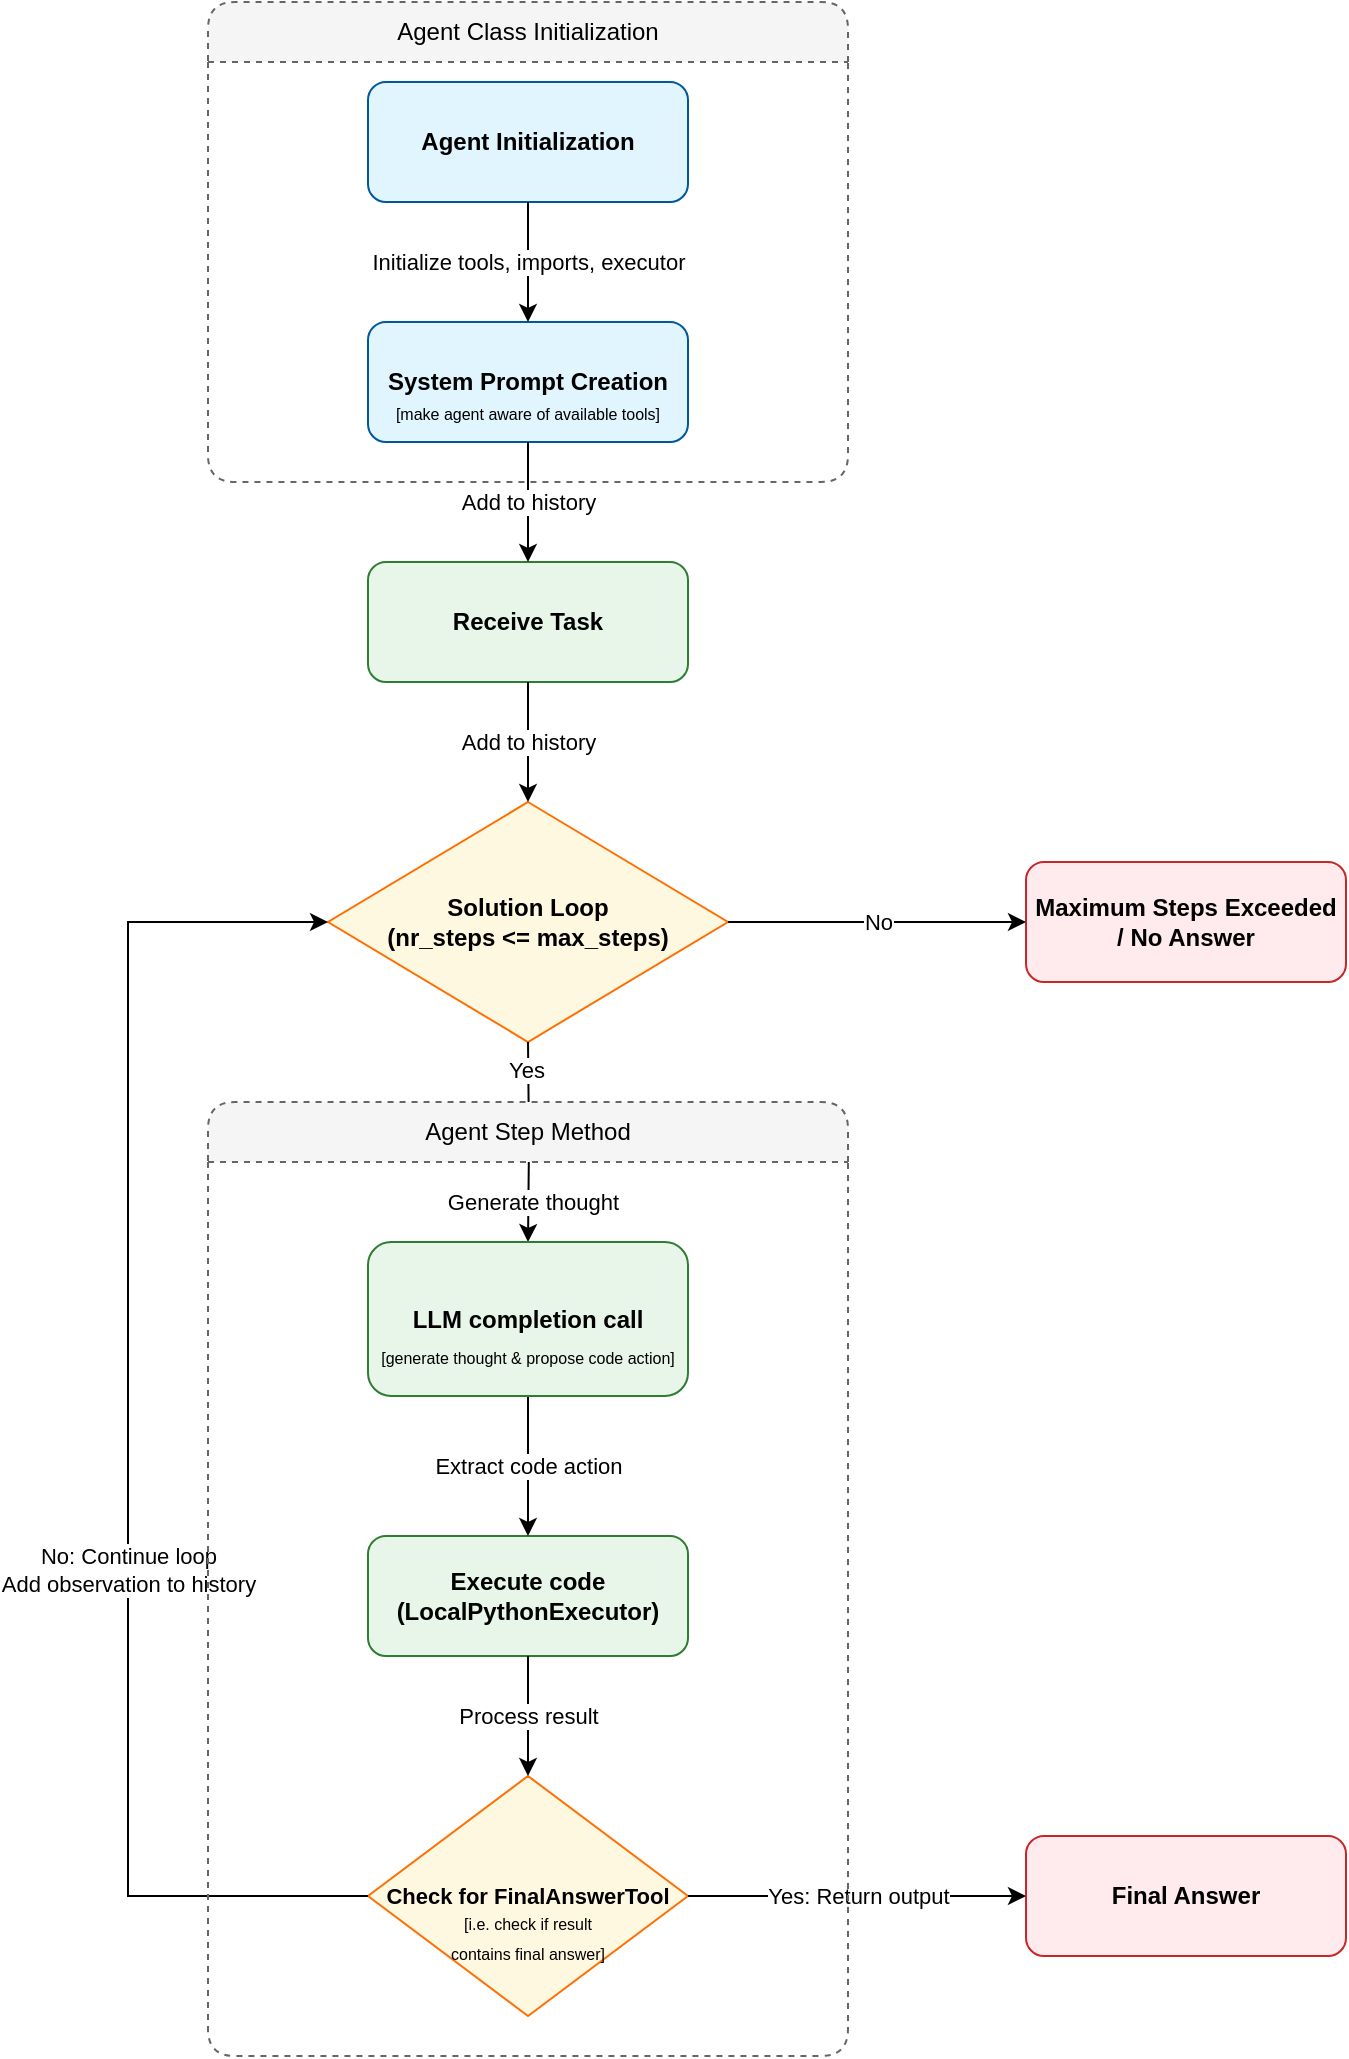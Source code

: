 <mxfile version="26.2.8">
  <diagram name="LLM Agent Workflow" id="FEIlhDXgywL5_TAaKdOH">
    <mxGraphModel dx="542" dy="368" grid="1" gridSize="10" guides="1" tooltips="1" connect="1" arrows="1" fold="1" page="1" pageScale="1" pageWidth="827" pageHeight="1169" math="0" shadow="0">
      <root>
        <mxCell id="0" />
        <mxCell id="1" parent="0" />
        <mxCell id="Rh3jeqqEsbUjfGCfX_CR-1" value="Agent Initialization" style="rounded=1;whiteSpace=wrap;html=1;fillColor=#e1f5fe;strokeColor=#01579b;fontStyle=1" parent="1" vertex="1">
          <mxGeometry x="320" y="40" width="160" height="60" as="geometry" />
        </mxCell>
        <mxCell id="Rh3jeqqEsbUjfGCfX_CR-2" value="System Prompt Creation" style="rounded=1;whiteSpace=wrap;html=1;fillColor=#e1f5fe;strokeColor=#01579b;fontStyle=1" parent="1" vertex="1">
          <mxGeometry x="320" y="160" width="160" height="60" as="geometry" />
        </mxCell>
        <mxCell id="Rh3jeqqEsbUjfGCfX_CR-3" value="Receive Task" style="rounded=1;whiteSpace=wrap;html=1;fillColor=#e8f5e9;strokeColor=#2e7d32;fontStyle=1" parent="1" vertex="1">
          <mxGeometry x="320" y="280" width="160" height="60" as="geometry" />
        </mxCell>
        <mxCell id="Rh3jeqqEsbUjfGCfX_CR-4" value="Solution Loop&lt;br&gt;(nr_steps &lt;= max_steps)" style="rhombus;whiteSpace=wrap;html=1;fillColor=#fff8e1;strokeColor=#ff6f00;fontStyle=1" parent="1" vertex="1">
          <mxGeometry x="300" y="400" width="200" height="120" as="geometry" />
        </mxCell>
        <mxCell id="Rh3jeqqEsbUjfGCfX_CR-6" value="Execute code&lt;br&gt;(LocalPythonExecutor)" style="rounded=1;whiteSpace=wrap;html=1;fillColor=#e8f5e9;strokeColor=#2e7d32;fontStyle=1" parent="1" vertex="1">
          <mxGeometry x="320" y="767" width="160" height="60" as="geometry" />
        </mxCell>
        <mxCell id="Rh3jeqqEsbUjfGCfX_CR-7" value="&lt;font style=&quot;font-size: 11px;&quot;&gt;Check for FinalAnswerTool&lt;/font&gt;" style="rhombus;whiteSpace=wrap;html=1;fillColor=#fff8e1;strokeColor=#ff6f00;fontStyle=1" parent="1" vertex="1">
          <mxGeometry x="320" y="887" width="160" height="120" as="geometry" />
        </mxCell>
        <mxCell id="Rh3jeqqEsbUjfGCfX_CR-8" value="Final Answer" style="rounded=1;whiteSpace=wrap;html=1;fillColor=#ffebee;strokeColor=#c62828;fontStyle=1" parent="1" vertex="1">
          <mxGeometry x="649" y="917" width="160" height="60" as="geometry" />
        </mxCell>
        <mxCell id="Rh3jeqqEsbUjfGCfX_CR-9" value="Maximum Steps Exceeded&lt;br&gt;/ No Answer" style="rounded=1;whiteSpace=wrap;html=1;fillColor=#ffebee;strokeColor=#c62828;fontStyle=1" parent="1" vertex="1">
          <mxGeometry x="649" y="430" width="160" height="60" as="geometry" />
        </mxCell>
        <mxCell id="Rh3jeqqEsbUjfGCfX_CR-10" value="Agent Class Initialization" style="shape=swimlane;startSize=30;html=1;whiteSpace=wrap;rounded=1;fillColor=#f5f5f5;strokeColor=#666666;dashed=1;" parent="1" vertex="1">
          <mxGeometry x="240" width="320" height="240" as="geometry" />
        </mxCell>
        <mxCell id="Rh3jeqqEsbUjfGCfX_CR-21" value="&lt;font style=&quot;font-size: 8px;&quot;&gt;[make agent aware of available tools]&lt;/font&gt;" style="text;html=1;align=center;verticalAlign=middle;whiteSpace=wrap;rounded=0;" parent="Rh3jeqqEsbUjfGCfX_CR-10" vertex="1">
          <mxGeometry x="35" y="190" width="250" height="30" as="geometry" />
        </mxCell>
        <mxCell id="Rh3jeqqEsbUjfGCfX_CR-12" value="Initialize tools, imports, executor" style="edgeStyle=orthogonalEdgeStyle;rounded=0;orthogonalLoop=1;jettySize=auto;html=1;exitX=0.5;exitY=1;exitDx=0;exitDy=0;entryX=0.5;entryY=0;entryDx=0;entryDy=0;" parent="1" source="Rh3jeqqEsbUjfGCfX_CR-1" target="Rh3jeqqEsbUjfGCfX_CR-2" edge="1">
          <mxGeometry relative="1" as="geometry" />
        </mxCell>
        <mxCell id="Rh3jeqqEsbUjfGCfX_CR-13" value="Add to history" style="edgeStyle=orthogonalEdgeStyle;rounded=0;orthogonalLoop=1;jettySize=auto;html=1;exitX=0.5;exitY=1;exitDx=0;exitDy=0;entryX=0.5;entryY=0;entryDx=0;entryDy=0;" parent="1" source="Rh3jeqqEsbUjfGCfX_CR-2" target="Rh3jeqqEsbUjfGCfX_CR-3" edge="1">
          <mxGeometry relative="1" as="geometry" />
        </mxCell>
        <mxCell id="Rh3jeqqEsbUjfGCfX_CR-14" value="Add to history" style="edgeStyle=orthogonalEdgeStyle;rounded=0;orthogonalLoop=1;jettySize=auto;html=1;exitX=0.5;exitY=1;exitDx=0;exitDy=0;entryX=0.5;entryY=0;entryDx=0;entryDy=0;" parent="1" source="Rh3jeqqEsbUjfGCfX_CR-3" target="Rh3jeqqEsbUjfGCfX_CR-4" edge="1">
          <mxGeometry relative="1" as="geometry" />
        </mxCell>
        <mxCell id="Rh3jeqqEsbUjfGCfX_CR-15" value="&lt;span style=&quot;white-space: pre;&quot;&gt;&#x9;&lt;/span&gt;Generate thought" style="edgeStyle=orthogonalEdgeStyle;rounded=0;orthogonalLoop=1;jettySize=auto;html=1;exitX=0.5;exitY=1;exitDx=0;exitDy=0;entryX=0.5;entryY=0;entryDx=0;entryDy=0;" parent="1" target="Rh3jeqqEsbUjfGCfX_CR-5" edge="1">
          <mxGeometry x="0.602" y="-10" relative="1" as="geometry">
            <mxPoint x="400" y="520" as="sourcePoint" />
            <mxPoint x="400" y="600" as="targetPoint" />
            <mxPoint as="offset" />
          </mxGeometry>
        </mxCell>
        <mxCell id="Rh3jeqqEsbUjfGCfX_CR-28" value="Yes" style="edgeLabel;html=1;align=center;verticalAlign=middle;resizable=0;points=[];" parent="Rh3jeqqEsbUjfGCfX_CR-15" vertex="1" connectable="0">
          <mxGeometry x="-0.733" y="-1" relative="1" as="geometry">
            <mxPoint as="offset" />
          </mxGeometry>
        </mxCell>
        <mxCell id="Rh3jeqqEsbUjfGCfX_CR-16" value="Extract code action" style="edgeStyle=orthogonalEdgeStyle;rounded=0;orthogonalLoop=1;jettySize=auto;html=1;exitX=0.5;exitY=1;exitDx=0;exitDy=0;entryX=0.5;entryY=0;entryDx=0;entryDy=0;" parent="1" source="Rh3jeqqEsbUjfGCfX_CR-5" target="Rh3jeqqEsbUjfGCfX_CR-6" edge="1">
          <mxGeometry relative="1" as="geometry" />
        </mxCell>
        <mxCell id="Rh3jeqqEsbUjfGCfX_CR-17" value="Process result" style="edgeStyle=orthogonalEdgeStyle;rounded=0;orthogonalLoop=1;jettySize=auto;html=1;exitX=0.5;exitY=1;exitDx=0;exitDy=0;entryX=0.5;entryY=0;entryDx=0;entryDy=0;" parent="1" source="Rh3jeqqEsbUjfGCfX_CR-6" target="Rh3jeqqEsbUjfGCfX_CR-7" edge="1">
          <mxGeometry relative="1" as="geometry" />
        </mxCell>
        <mxCell id="Rh3jeqqEsbUjfGCfX_CR-18" value="Yes: Return output" style="edgeStyle=orthogonalEdgeStyle;rounded=0;orthogonalLoop=1;jettySize=auto;html=1;exitX=1;exitY=0.5;exitDx=0;exitDy=0;entryX=0;entryY=0.5;entryDx=0;entryDy=0;" parent="1" source="Rh3jeqqEsbUjfGCfX_CR-7" target="Rh3jeqqEsbUjfGCfX_CR-8" edge="1">
          <mxGeometry relative="1" as="geometry" />
        </mxCell>
        <mxCell id="Rh3jeqqEsbUjfGCfX_CR-19" value="No: Continue loop&lt;br&gt;Add observation to history" style="edgeStyle=orthogonalEdgeStyle;rounded=0;orthogonalLoop=1;jettySize=auto;html=1;exitX=0;exitY=0.5;exitDx=0;exitDy=0;entryX=0;entryY=0.5;entryDx=0;entryDy=0;" parent="1" source="Rh3jeqqEsbUjfGCfX_CR-7" target="Rh3jeqqEsbUjfGCfX_CR-4" edge="1">
          <mxGeometry x="-0.2" relative="1" as="geometry">
            <Array as="points">
              <mxPoint x="200" y="947" />
              <mxPoint x="200" y="460" />
            </Array>
            <mxPoint as="offset" />
          </mxGeometry>
        </mxCell>
        <mxCell id="Rh3jeqqEsbUjfGCfX_CR-20" value="No" style="edgeStyle=orthogonalEdgeStyle;rounded=0;orthogonalLoop=1;jettySize=auto;html=1;exitX=1;exitY=0.5;exitDx=0;exitDy=0;entryX=0;entryY=0.5;entryDx=0;entryDy=0;" parent="1" source="Rh3jeqqEsbUjfGCfX_CR-4" target="Rh3jeqqEsbUjfGCfX_CR-9" edge="1">
          <mxGeometry relative="1" as="geometry" />
        </mxCell>
        <mxCell id="Rh3jeqqEsbUjfGCfX_CR-22" value="&lt;font style=&quot;font-size: 8px;&quot;&gt;[i.e. check if result &lt;br&gt;contains final answer]&lt;/font&gt;" style="text;html=1;align=center;verticalAlign=middle;whiteSpace=wrap;rounded=0;" parent="1" vertex="1">
          <mxGeometry x="275" y="952" width="250" height="30" as="geometry" />
        </mxCell>
        <mxCell id="Rh3jeqqEsbUjfGCfX_CR-11" value="Agent Step Method" style="shape=swimlane;startSize=30;html=1;whiteSpace=wrap;rounded=1;fillColor=#f5f5f5;strokeColor=#666666;dashed=1;" parent="1" vertex="1">
          <mxGeometry x="240" y="550" width="320" height="477" as="geometry">
            <mxRectangle x="240" y="550" width="140" height="30" as="alternateBounds" />
          </mxGeometry>
        </mxCell>
        <mxCell id="Rh3jeqqEsbUjfGCfX_CR-24" value="&lt;font style=&quot;font-size: 8px;&quot;&gt;[generate thought based on history &amp;amp;&lt;br&gt;propose code action]&lt;/font&gt;" style="text;html=1;align=center;verticalAlign=middle;whiteSpace=wrap;rounded=0;" parent="Rh3jeqqEsbUjfGCfX_CR-11" vertex="1">
          <mxGeometry x="-50" y="117" width="425" height="30" as="geometry" />
        </mxCell>
        <mxCell id="Rh3jeqqEsbUjfGCfX_CR-5" value="LLM completion call" style="rounded=1;whiteSpace=wrap;html=1;fillColor=#e8f5e9;strokeColor=#2e7d32;fontStyle=1" parent="Rh3jeqqEsbUjfGCfX_CR-11" vertex="1">
          <mxGeometry x="80" y="70" width="160" height="77" as="geometry" />
        </mxCell>
        <mxCell id="Rh3jeqqEsbUjfGCfX_CR-27" value="&lt;span style=&quot;font-size: 8px;&quot;&gt;[generate thought &amp;amp; propose code action]&lt;/span&gt;" style="text;html=1;align=center;verticalAlign=middle;whiteSpace=wrap;rounded=0;" parent="Rh3jeqqEsbUjfGCfX_CR-11" vertex="1">
          <mxGeometry x="35" y="113" width="250" height="27" as="geometry" />
        </mxCell>
      </root>
    </mxGraphModel>
  </diagram>
</mxfile>
